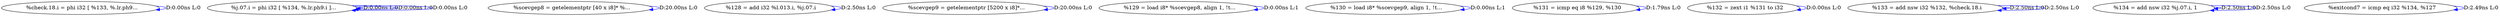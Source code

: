 digraph {
Node0x4192000[label="  %check.18.i = phi i32 [ %133, %.lr.ph9..."];
Node0x4192000 -> Node0x4192000[label="D:0.00ns L:0",color=blue];
Node0x41920e0[label="  %j.07.i = phi i32 [ %134, %.lr.ph9.i ]..."];
Node0x41920e0 -> Node0x41920e0[label="D:0.00ns L:0",color=blue];
Node0x41920e0 -> Node0x41920e0[label="D:0.00ns L:0",color=blue];
Node0x41920e0 -> Node0x41920e0[label="D:0.00ns L:0",color=blue];
Node0x41921c0[label="  %scevgep8 = getelementptr [40 x i8]* %..."];
Node0x41921c0 -> Node0x41921c0[label="D:20.00ns L:0",color=blue];
Node0x41922a0[label="  %128 = add i32 %l.013.i, %j.07.i"];
Node0x41922a0 -> Node0x41922a0[label="D:2.50ns L:0",color=blue];
Node0x4192380[label="  %scevgep9 = getelementptr [5200 x i8]*..."];
Node0x4192380 -> Node0x4192380[label="D:20.00ns L:0",color=blue];
Node0x4192460[label="  %129 = load i8* %scevgep8, align 1, !t..."];
Node0x4192460 -> Node0x4192460[label="D:0.00ns L:1",color=blue];
Node0x4192540[label="  %130 = load i8* %scevgep9, align 1, !t..."];
Node0x4192540 -> Node0x4192540[label="D:0.00ns L:1",color=blue];
Node0x4192620[label="  %131 = icmp eq i8 %129, %130"];
Node0x4192620 -> Node0x4192620[label="D:1.79ns L:0",color=blue];
Node0x4192700[label="  %132 = zext i1 %131 to i32"];
Node0x4192700 -> Node0x4192700[label="D:0.00ns L:0",color=blue];
Node0x41927e0[label="  %133 = add nsw i32 %132, %check.18.i"];
Node0x41927e0 -> Node0x41927e0[label="D:2.50ns L:0",color=blue];
Node0x41927e0 -> Node0x41927e0[label="D:2.50ns L:0",color=blue];
Node0x41928c0[label="  %134 = add nsw i32 %j.07.i, 1"];
Node0x41928c0 -> Node0x41928c0[label="D:2.50ns L:0",color=blue];
Node0x41928c0 -> Node0x41928c0[label="D:2.50ns L:0",color=blue];
Node0x41929a0[label="  %exitcond7 = icmp eq i32 %134, %127"];
Node0x41929a0 -> Node0x41929a0[label="D:2.49ns L:0",color=blue];
}
